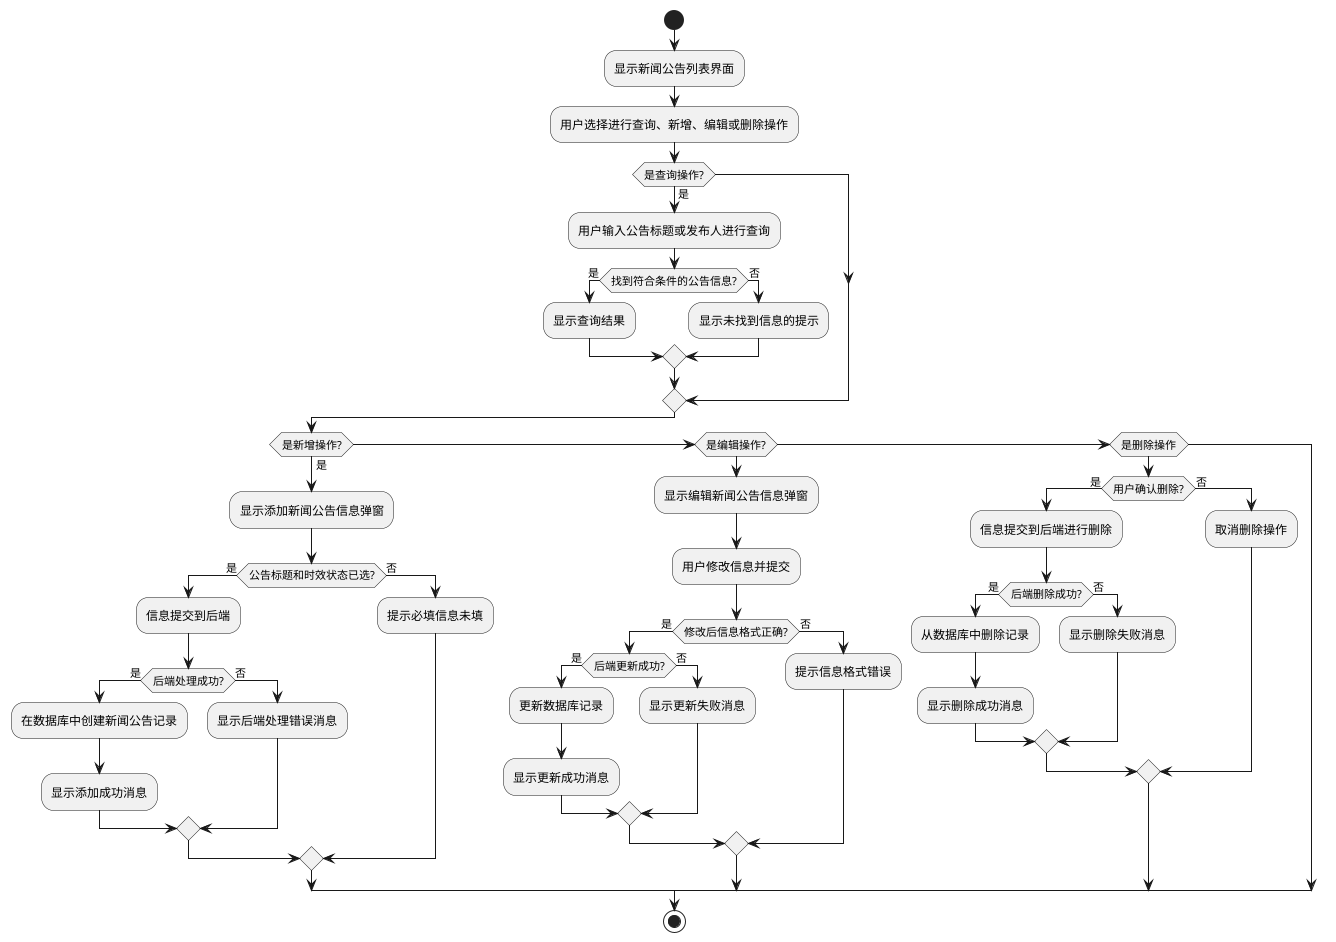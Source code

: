 @startuml
start
:显示新闻公告列表界面;

:用户选择进行查询、新增、编辑或删除操作;

if (是查询操作?) then (是)
  :用户输入公告标题或发布人进行查询;
  if (找到符合条件的公告信息?) then (是)
    :显示查询结果;
  else (否)
    :显示未找到信息的提示;
  endif
else
endif

if (是新增操作?) then (是)
  :显示添加新闻公告信息弹窗;
  if (公告标题和时效状态已选?) then (是)
    :信息提交到后端;
    if (后端处理成功?) then (是)
      :在数据库中创建新闻公告记录;
      :显示添加成功消息;
    else (否)
      :显示后端处理错误消息;
    endif
  else (否)
    :提示必填信息未填;
  endif
else if (是编辑操作?) then
  :显示编辑新闻公告信息弹窗;
  :用户修改信息并提交;
  if (修改后信息格式正确?) then (是)
    if (后端更新成功?) then (是)
      :更新数据库记录;
      :显示更新成功消息;
    else (否)
      :显示更新失败消息;
    endif
  else (否)
    :提示信息格式错误;
  endif
else if (是删除操作) then
  if (用户确认删除?) then (是)
    :信息提交到后端进行删除;
    if (后端删除成功?) then (是)
      :从数据库中删除记录;
      :显示删除成功消息;
    else (否)
      :显示删除失败消息;
    endif
  else (否)
    :取消删除操作;
  endif
endif

stop
@enduml
